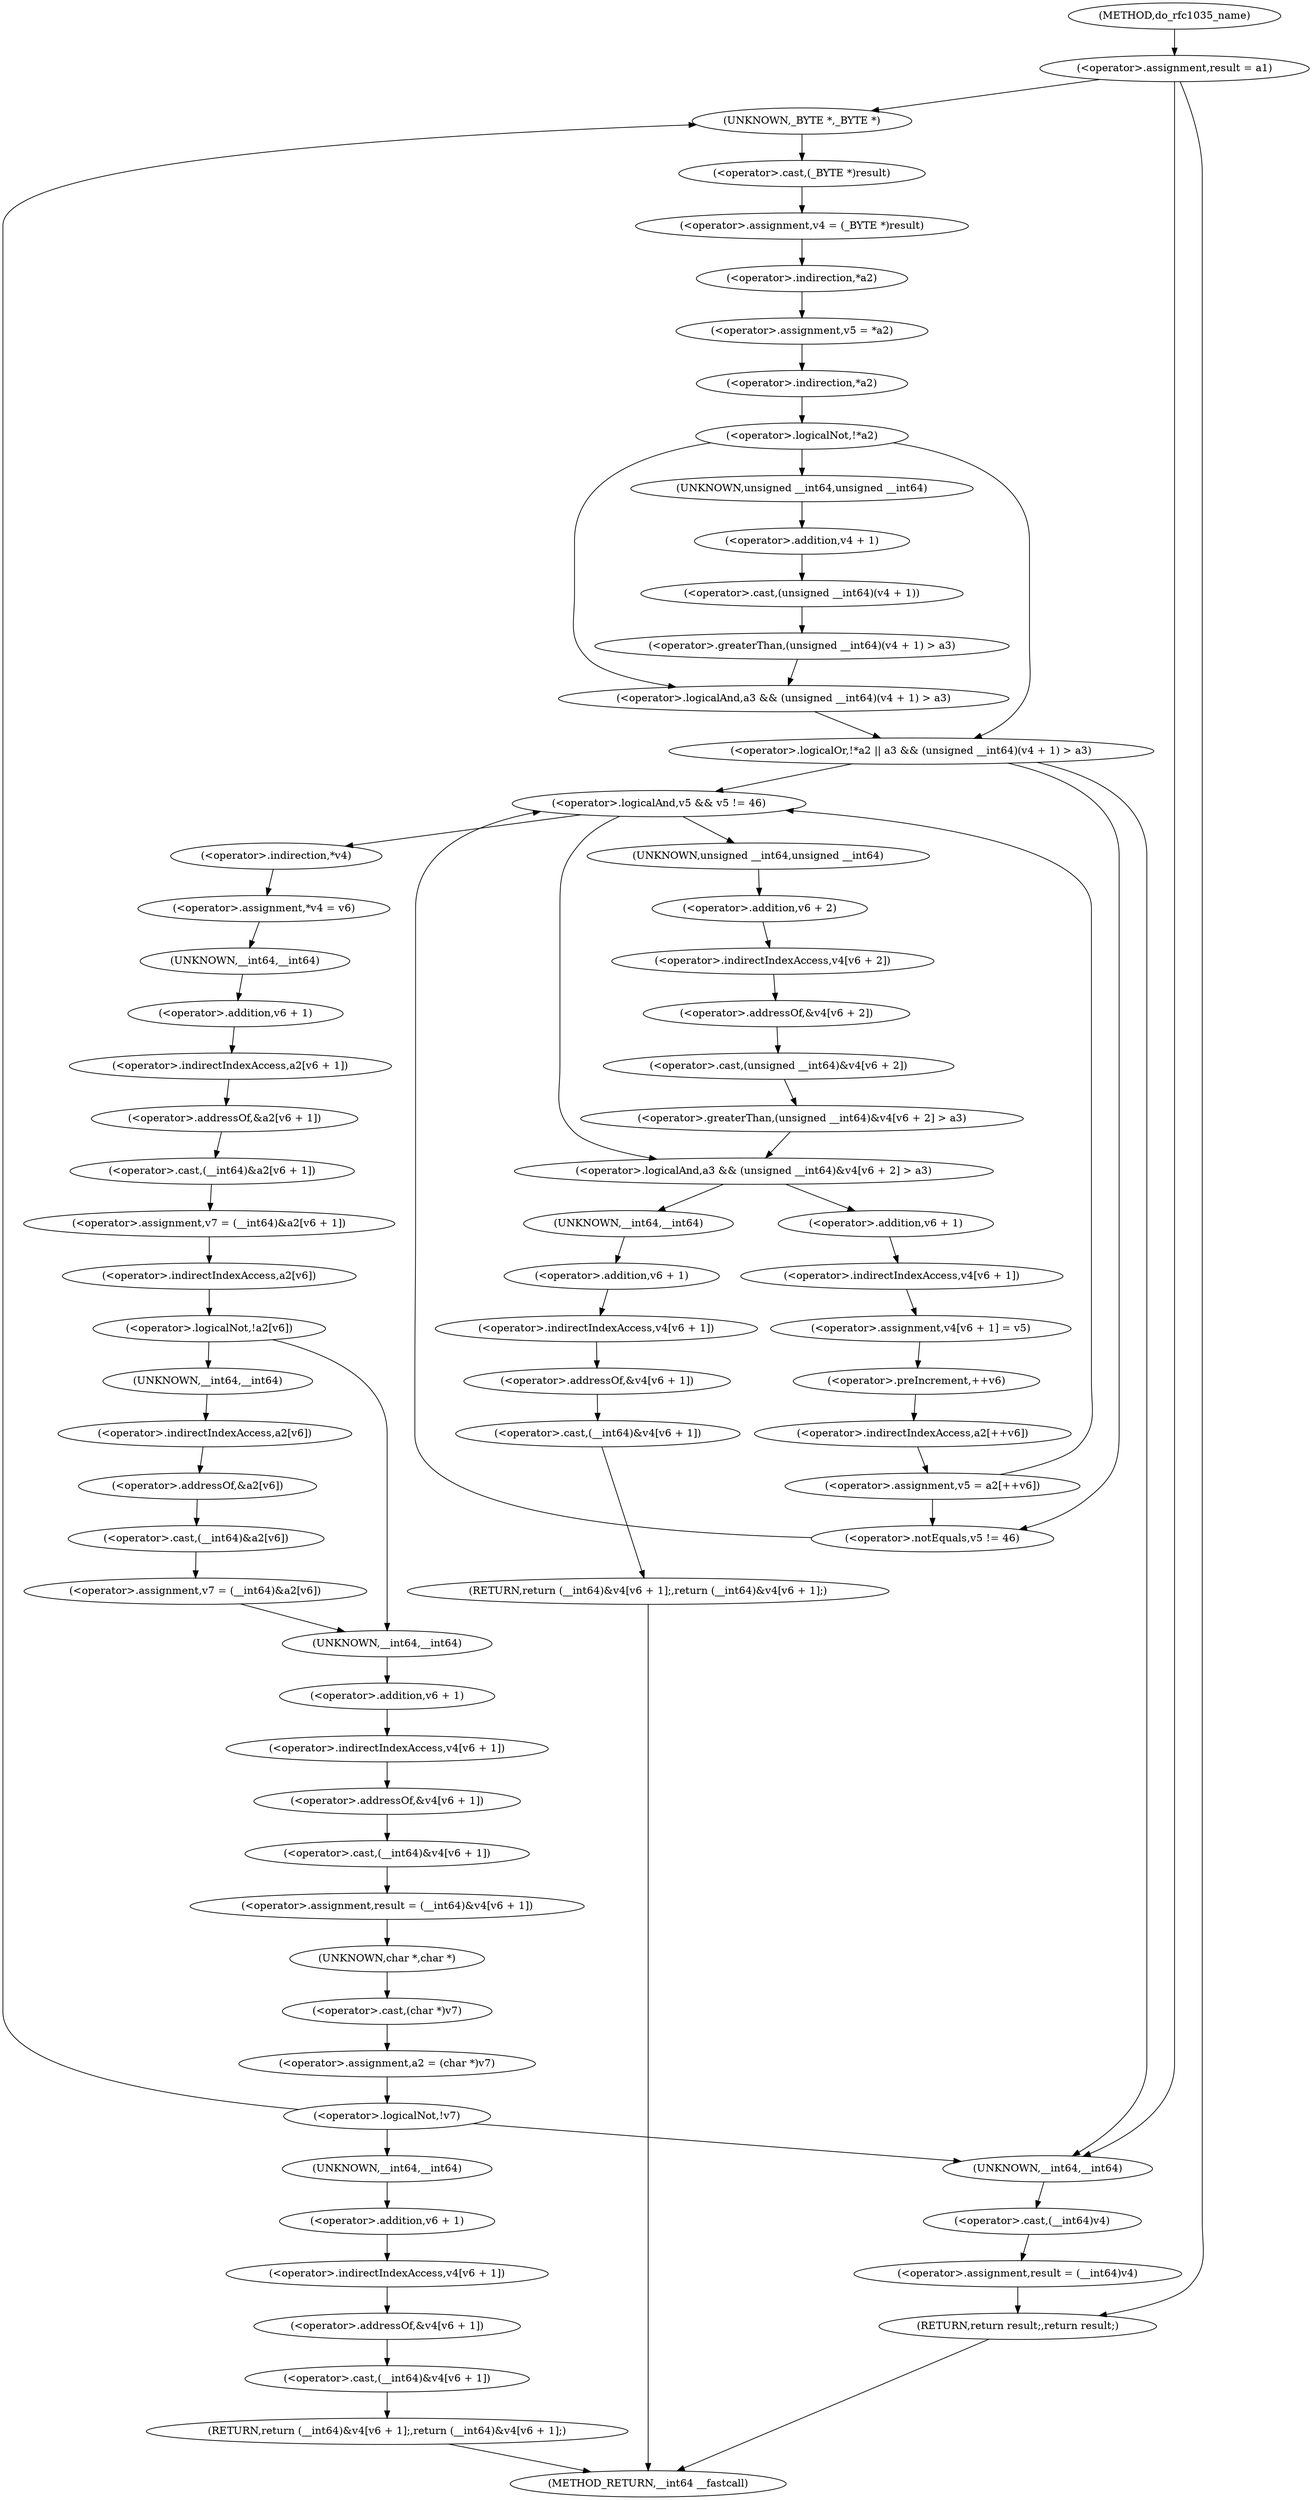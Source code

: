 digraph do_rfc1035_name {  
"1000116" [label = "(<operator>.assignment,result = a1)" ]
"1000125" [label = "(<operator>.assignment,v4 = (_BYTE *)result)" ]
"1000127" [label = "(<operator>.cast,(_BYTE *)result)" ]
"1000128" [label = "(UNKNOWN,_BYTE *,_BYTE *)" ]
"1000130" [label = "(<operator>.assignment,v5 = *a2)" ]
"1000132" [label = "(<operator>.indirection,*a2)" ]
"1000135" [label = "(<operator>.logicalOr,!*a2 || a3 && (unsigned __int64)(v4 + 1) > a3)" ]
"1000136" [label = "(<operator>.logicalNot,!*a2)" ]
"1000137" [label = "(<operator>.indirection,*a2)" ]
"1000139" [label = "(<operator>.logicalAnd,a3 && (unsigned __int64)(v4 + 1) > a3)" ]
"1000141" [label = "(<operator>.greaterThan,(unsigned __int64)(v4 + 1) > a3)" ]
"1000142" [label = "(<operator>.cast,(unsigned __int64)(v4 + 1))" ]
"1000143" [label = "(UNKNOWN,unsigned __int64,unsigned __int64)" ]
"1000144" [label = "(<operator>.addition,v4 + 1)" ]
"1000151" [label = "(<operator>.logicalAnd,v5 && v5 != 46)" ]
"1000153" [label = "(<operator>.notEquals,v5 != 46)" ]
"1000158" [label = "(<operator>.logicalAnd,a3 && (unsigned __int64)&v4[v6 + 2] > a3)" ]
"1000160" [label = "(<operator>.greaterThan,(unsigned __int64)&v4[v6 + 2] > a3)" ]
"1000161" [label = "(<operator>.cast,(unsigned __int64)&v4[v6 + 2])" ]
"1000162" [label = "(UNKNOWN,unsigned __int64,unsigned __int64)" ]
"1000163" [label = "(<operator>.addressOf,&v4[v6 + 2])" ]
"1000164" [label = "(<operator>.indirectIndexAccess,v4[v6 + 2])" ]
"1000166" [label = "(<operator>.addition,v6 + 2)" ]
"1000170" [label = "(RETURN,return (__int64)&v4[v6 + 1];,return (__int64)&v4[v6 + 1];)" ]
"1000171" [label = "(<operator>.cast,(__int64)&v4[v6 + 1])" ]
"1000172" [label = "(UNKNOWN,__int64,__int64)" ]
"1000173" [label = "(<operator>.addressOf,&v4[v6 + 1])" ]
"1000174" [label = "(<operator>.indirectIndexAccess,v4[v6 + 1])" ]
"1000176" [label = "(<operator>.addition,v6 + 1)" ]
"1000179" [label = "(<operator>.assignment,v4[v6 + 1] = v5)" ]
"1000180" [label = "(<operator>.indirectIndexAccess,v4[v6 + 1])" ]
"1000182" [label = "(<operator>.addition,v6 + 1)" ]
"1000186" [label = "(<operator>.assignment,v5 = a2[++v6])" ]
"1000188" [label = "(<operator>.indirectIndexAccess,a2[++v6])" ]
"1000190" [label = "(<operator>.preIncrement,++v6)" ]
"1000192" [label = "(<operator>.assignment,*v4 = v6)" ]
"1000193" [label = "(<operator>.indirection,*v4)" ]
"1000196" [label = "(<operator>.assignment,v7 = (__int64)&a2[v6 + 1])" ]
"1000198" [label = "(<operator>.cast,(__int64)&a2[v6 + 1])" ]
"1000199" [label = "(UNKNOWN,__int64,__int64)" ]
"1000200" [label = "(<operator>.addressOf,&a2[v6 + 1])" ]
"1000201" [label = "(<operator>.indirectIndexAccess,a2[v6 + 1])" ]
"1000203" [label = "(<operator>.addition,v6 + 1)" ]
"1000207" [label = "(<operator>.logicalNot,!a2[v6])" ]
"1000208" [label = "(<operator>.indirectIndexAccess,a2[v6])" ]
"1000211" [label = "(<operator>.assignment,v7 = (__int64)&a2[v6])" ]
"1000213" [label = "(<operator>.cast,(__int64)&a2[v6])" ]
"1000214" [label = "(UNKNOWN,__int64,__int64)" ]
"1000215" [label = "(<operator>.addressOf,&a2[v6])" ]
"1000216" [label = "(<operator>.indirectIndexAccess,a2[v6])" ]
"1000219" [label = "(<operator>.assignment,result = (__int64)&v4[v6 + 1])" ]
"1000221" [label = "(<operator>.cast,(__int64)&v4[v6 + 1])" ]
"1000222" [label = "(UNKNOWN,__int64,__int64)" ]
"1000223" [label = "(<operator>.addressOf,&v4[v6 + 1])" ]
"1000224" [label = "(<operator>.indirectIndexAccess,v4[v6 + 1])" ]
"1000226" [label = "(<operator>.addition,v6 + 1)" ]
"1000229" [label = "(<operator>.assignment,a2 = (char *)v7)" ]
"1000231" [label = "(<operator>.cast,(char *)v7)" ]
"1000232" [label = "(UNKNOWN,char *,char *)" ]
"1000235" [label = "(<operator>.logicalNot,!v7)" ]
"1000237" [label = "(RETURN,return (__int64)&v4[v6 + 1];,return (__int64)&v4[v6 + 1];)" ]
"1000238" [label = "(<operator>.cast,(__int64)&v4[v6 + 1])" ]
"1000239" [label = "(UNKNOWN,__int64,__int64)" ]
"1000240" [label = "(<operator>.addressOf,&v4[v6 + 1])" ]
"1000241" [label = "(<operator>.indirectIndexAccess,v4[v6 + 1])" ]
"1000243" [label = "(<operator>.addition,v6 + 1)" ]
"1000246" [label = "(<operator>.assignment,result = (__int64)v4)" ]
"1000248" [label = "(<operator>.cast,(__int64)v4)" ]
"1000249" [label = "(UNKNOWN,__int64,__int64)" ]
"1000251" [label = "(RETURN,return result;,return result;)" ]
"1000106" [label = "(METHOD,do_rfc1035_name)" ]
"1000253" [label = "(METHOD_RETURN,__int64 __fastcall)" ]
  "1000116" -> "1000128" 
  "1000116" -> "1000249" 
  "1000116" -> "1000251" 
  "1000125" -> "1000132" 
  "1000127" -> "1000125" 
  "1000128" -> "1000127" 
  "1000130" -> "1000137" 
  "1000132" -> "1000130" 
  "1000135" -> "1000249" 
  "1000135" -> "1000151" 
  "1000135" -> "1000153" 
  "1000136" -> "1000135" 
  "1000136" -> "1000143" 
  "1000136" -> "1000139" 
  "1000137" -> "1000136" 
  "1000139" -> "1000135" 
  "1000141" -> "1000139" 
  "1000142" -> "1000141" 
  "1000143" -> "1000144" 
  "1000144" -> "1000142" 
  "1000151" -> "1000162" 
  "1000151" -> "1000158" 
  "1000151" -> "1000193" 
  "1000153" -> "1000151" 
  "1000158" -> "1000172" 
  "1000158" -> "1000182" 
  "1000160" -> "1000158" 
  "1000161" -> "1000160" 
  "1000162" -> "1000166" 
  "1000163" -> "1000161" 
  "1000164" -> "1000163" 
  "1000166" -> "1000164" 
  "1000170" -> "1000253" 
  "1000171" -> "1000170" 
  "1000172" -> "1000176" 
  "1000173" -> "1000171" 
  "1000174" -> "1000173" 
  "1000176" -> "1000174" 
  "1000179" -> "1000190" 
  "1000180" -> "1000179" 
  "1000182" -> "1000180" 
  "1000186" -> "1000151" 
  "1000186" -> "1000153" 
  "1000188" -> "1000186" 
  "1000190" -> "1000188" 
  "1000192" -> "1000199" 
  "1000193" -> "1000192" 
  "1000196" -> "1000208" 
  "1000198" -> "1000196" 
  "1000199" -> "1000203" 
  "1000200" -> "1000198" 
  "1000201" -> "1000200" 
  "1000203" -> "1000201" 
  "1000207" -> "1000214" 
  "1000207" -> "1000222" 
  "1000208" -> "1000207" 
  "1000211" -> "1000222" 
  "1000213" -> "1000211" 
  "1000214" -> "1000216" 
  "1000215" -> "1000213" 
  "1000216" -> "1000215" 
  "1000219" -> "1000232" 
  "1000221" -> "1000219" 
  "1000222" -> "1000226" 
  "1000223" -> "1000221" 
  "1000224" -> "1000223" 
  "1000226" -> "1000224" 
  "1000229" -> "1000235" 
  "1000231" -> "1000229" 
  "1000232" -> "1000231" 
  "1000235" -> "1000239" 
  "1000235" -> "1000128" 
  "1000235" -> "1000249" 
  "1000237" -> "1000253" 
  "1000238" -> "1000237" 
  "1000239" -> "1000243" 
  "1000240" -> "1000238" 
  "1000241" -> "1000240" 
  "1000243" -> "1000241" 
  "1000246" -> "1000251" 
  "1000248" -> "1000246" 
  "1000249" -> "1000248" 
  "1000251" -> "1000253" 
  "1000106" -> "1000116" 
}
